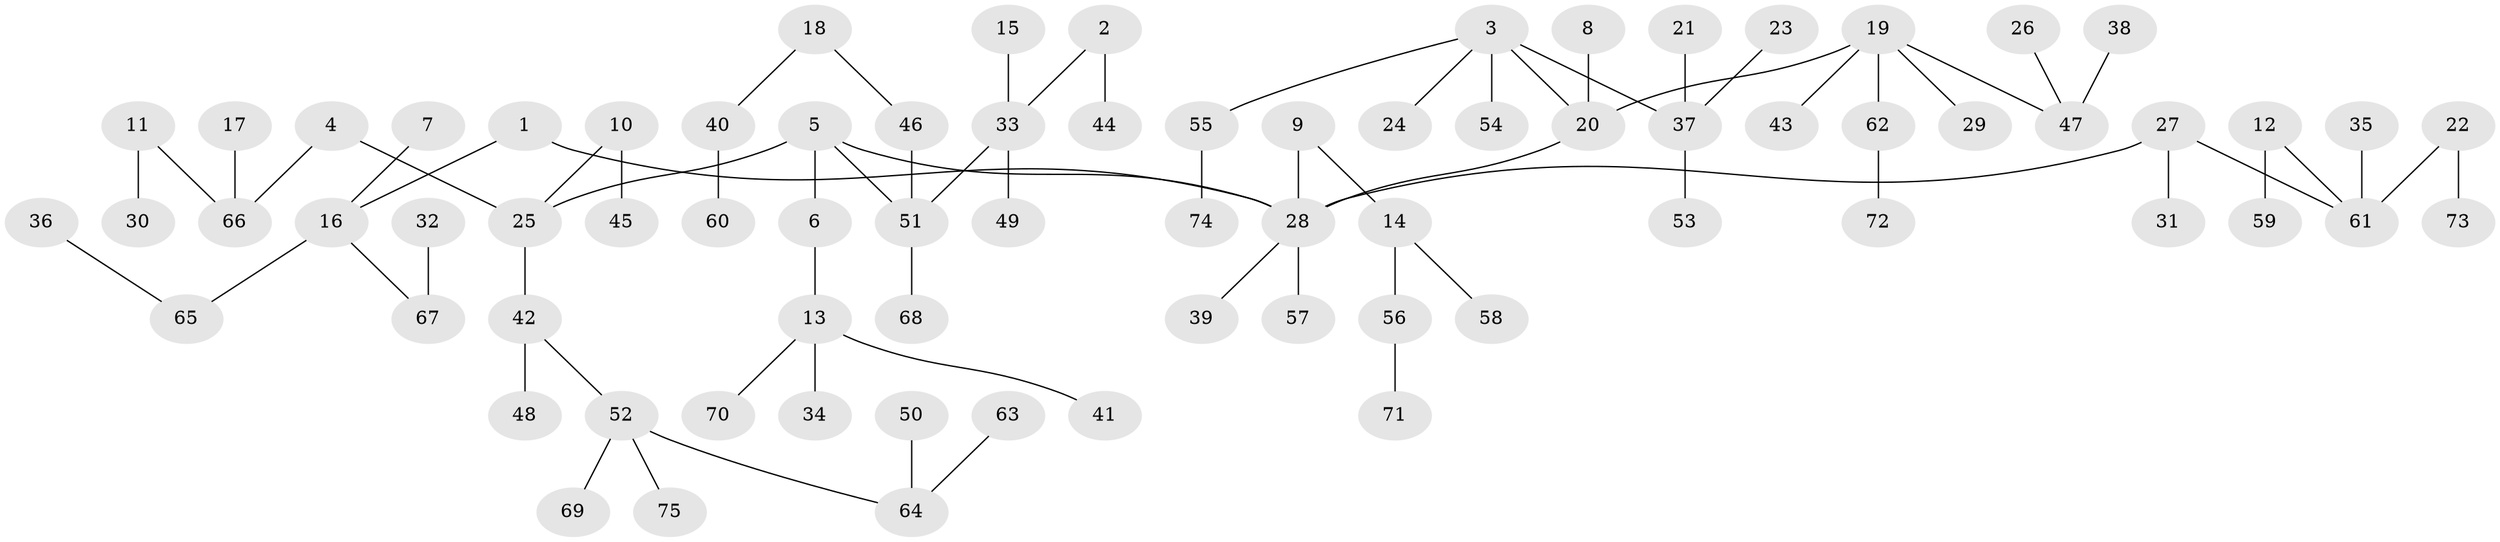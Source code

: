 // original degree distribution, {9: 0.006711409395973154, 5: 0.06040268456375839, 4: 0.053691275167785234, 3: 0.087248322147651, 6: 0.026845637583892617, 2: 0.2214765100671141, 1: 0.5436241610738255}
// Generated by graph-tools (version 1.1) at 2025/02/03/09/25 03:02:19]
// undirected, 75 vertices, 74 edges
graph export_dot {
graph [start="1"]
  node [color=gray90,style=filled];
  1;
  2;
  3;
  4;
  5;
  6;
  7;
  8;
  9;
  10;
  11;
  12;
  13;
  14;
  15;
  16;
  17;
  18;
  19;
  20;
  21;
  22;
  23;
  24;
  25;
  26;
  27;
  28;
  29;
  30;
  31;
  32;
  33;
  34;
  35;
  36;
  37;
  38;
  39;
  40;
  41;
  42;
  43;
  44;
  45;
  46;
  47;
  48;
  49;
  50;
  51;
  52;
  53;
  54;
  55;
  56;
  57;
  58;
  59;
  60;
  61;
  62;
  63;
  64;
  65;
  66;
  67;
  68;
  69;
  70;
  71;
  72;
  73;
  74;
  75;
  1 -- 16 [weight=1.0];
  1 -- 28 [weight=1.0];
  2 -- 33 [weight=1.0];
  2 -- 44 [weight=1.0];
  3 -- 20 [weight=1.0];
  3 -- 24 [weight=1.0];
  3 -- 37 [weight=1.0];
  3 -- 54 [weight=1.0];
  3 -- 55 [weight=1.0];
  4 -- 25 [weight=1.0];
  4 -- 66 [weight=1.0];
  5 -- 6 [weight=1.0];
  5 -- 25 [weight=1.0];
  5 -- 28 [weight=1.0];
  5 -- 51 [weight=1.0];
  6 -- 13 [weight=1.0];
  7 -- 16 [weight=1.0];
  8 -- 20 [weight=1.0];
  9 -- 14 [weight=1.0];
  9 -- 28 [weight=1.0];
  10 -- 25 [weight=1.0];
  10 -- 45 [weight=1.0];
  11 -- 30 [weight=1.0];
  11 -- 66 [weight=1.0];
  12 -- 59 [weight=1.0];
  12 -- 61 [weight=1.0];
  13 -- 34 [weight=1.0];
  13 -- 41 [weight=1.0];
  13 -- 70 [weight=1.0];
  14 -- 56 [weight=1.0];
  14 -- 58 [weight=1.0];
  15 -- 33 [weight=1.0];
  16 -- 65 [weight=1.0];
  16 -- 67 [weight=1.0];
  17 -- 66 [weight=1.0];
  18 -- 40 [weight=1.0];
  18 -- 46 [weight=1.0];
  19 -- 20 [weight=1.0];
  19 -- 29 [weight=1.0];
  19 -- 43 [weight=1.0];
  19 -- 47 [weight=1.0];
  19 -- 62 [weight=1.0];
  20 -- 28 [weight=1.0];
  21 -- 37 [weight=1.0];
  22 -- 61 [weight=1.0];
  22 -- 73 [weight=1.0];
  23 -- 37 [weight=1.0];
  25 -- 42 [weight=1.0];
  26 -- 47 [weight=1.0];
  27 -- 28 [weight=1.0];
  27 -- 31 [weight=1.0];
  27 -- 61 [weight=1.0];
  28 -- 39 [weight=1.0];
  28 -- 57 [weight=1.0];
  32 -- 67 [weight=1.0];
  33 -- 49 [weight=1.0];
  33 -- 51 [weight=1.0];
  35 -- 61 [weight=1.0];
  36 -- 65 [weight=1.0];
  37 -- 53 [weight=1.0];
  38 -- 47 [weight=1.0];
  40 -- 60 [weight=1.0];
  42 -- 48 [weight=1.0];
  42 -- 52 [weight=1.0];
  46 -- 51 [weight=1.0];
  50 -- 64 [weight=1.0];
  51 -- 68 [weight=1.0];
  52 -- 64 [weight=1.0];
  52 -- 69 [weight=1.0];
  52 -- 75 [weight=1.0];
  55 -- 74 [weight=1.0];
  56 -- 71 [weight=1.0];
  62 -- 72 [weight=1.0];
  63 -- 64 [weight=1.0];
}
